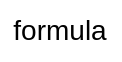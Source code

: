 <mxfile version="22.1.11" type="device">
  <diagram name="Страница — 1" id="CIfKrZbcpiphk9vqvNjl">
    <mxGraphModel dx="1034" dy="690" grid="1" gridSize="10" guides="1" tooltips="1" connect="1" arrows="1" fold="1" page="1" pageScale="1" pageWidth="827" pageHeight="1169" math="0" shadow="0">
      <root>
        <mxCell id="0" />
        <mxCell id="1" parent="0" />
        <mxCell id="xmd_j59YF9yBo19W5Fj3-1" value="&lt;font style=&quot;font-size: 14px;&quot;&gt;formula&lt;/font&gt;" style="text;html=1;strokeColor=none;fillColor=none;align=center;verticalAlign=middle;whiteSpace=wrap;rounded=0;" vertex="1" parent="1">
          <mxGeometry x="384" y="90" width="60" height="30" as="geometry" />
        </mxCell>
      </root>
    </mxGraphModel>
  </diagram>
</mxfile>
